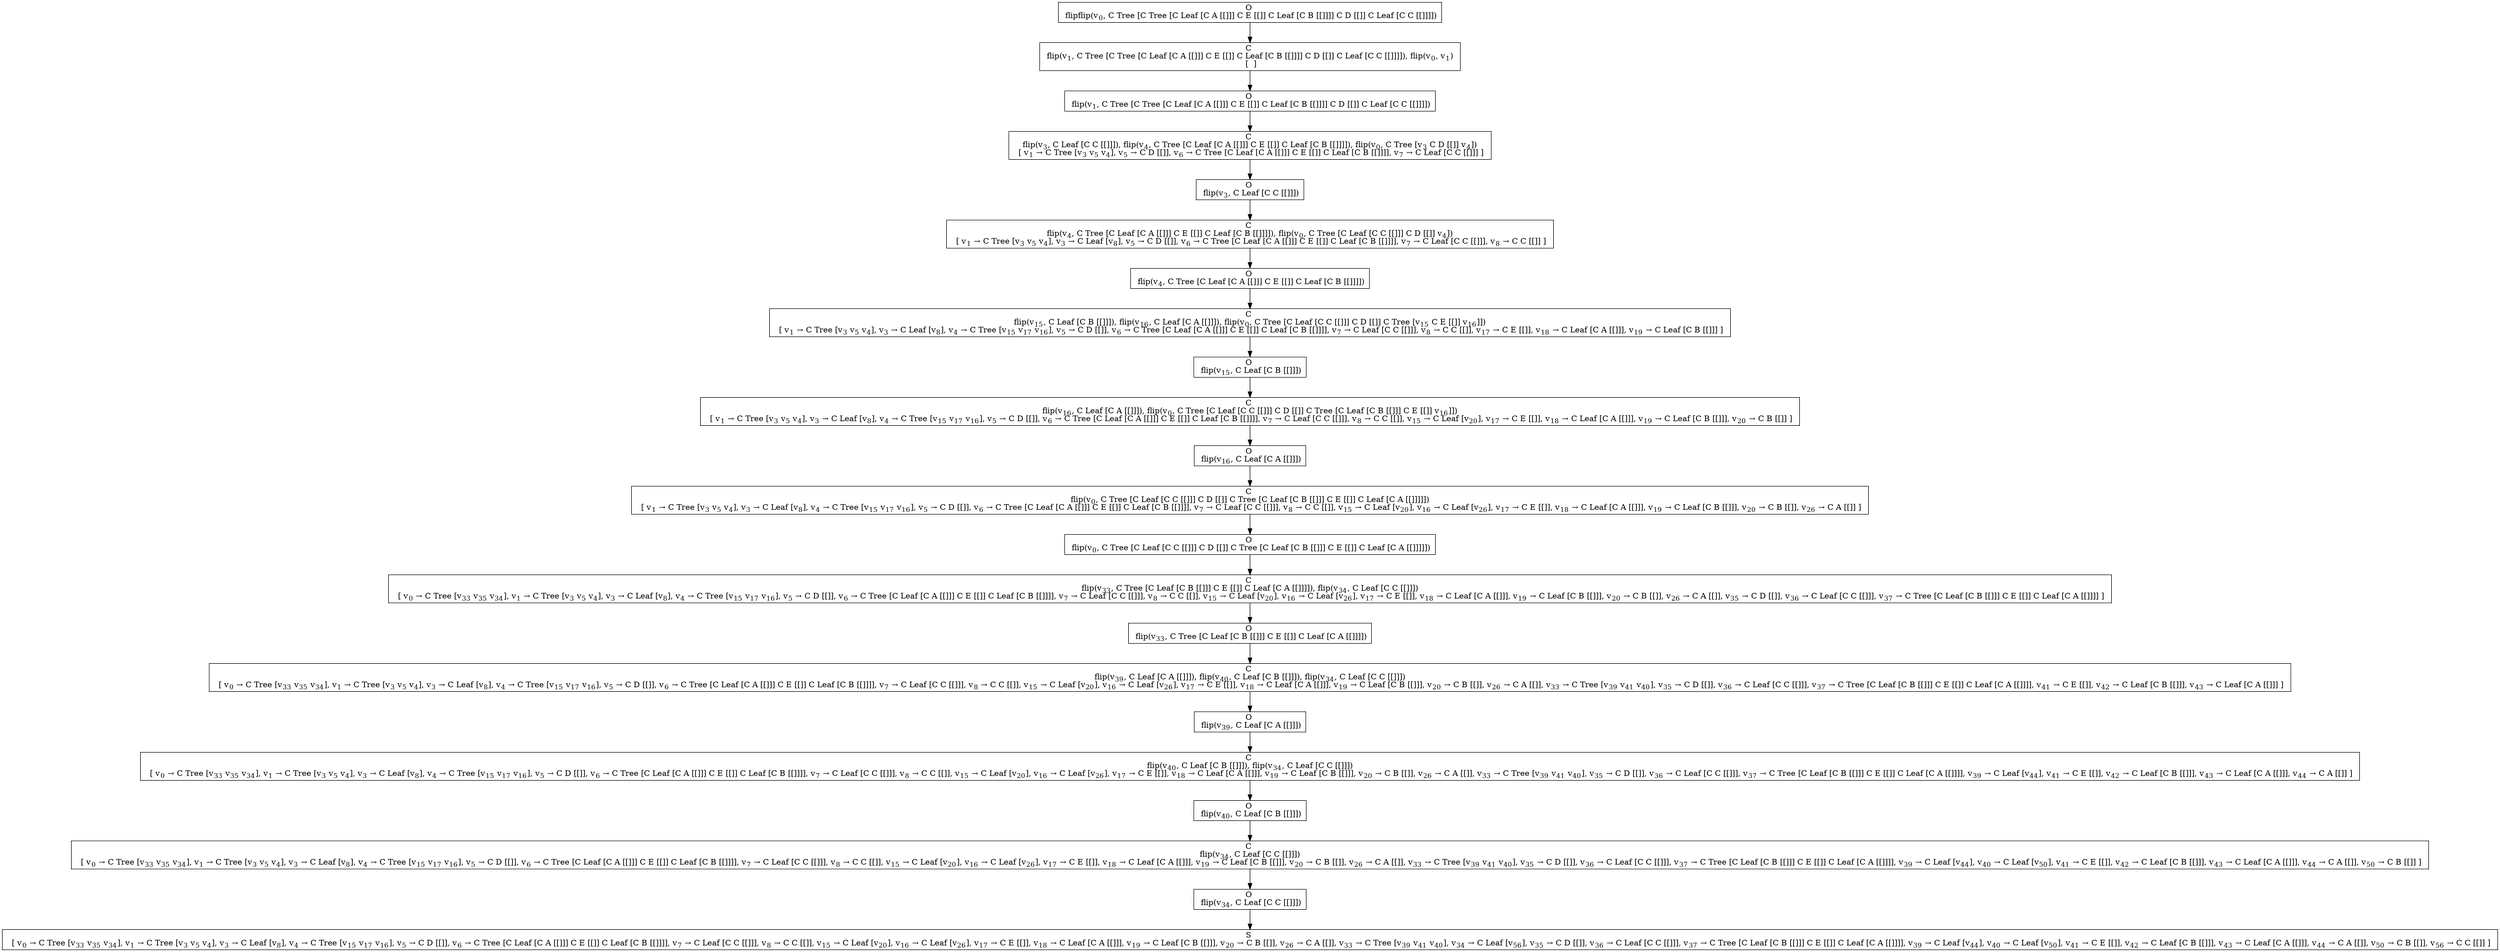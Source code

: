 digraph {
    graph [rankdir=TB
          ,bgcolor=transparent];
    node [shape=box
         ,fillcolor=white
         ,style=filled];
    0 [label=<O <BR/> flipflip(v<SUB>0</SUB>, C Tree [C Tree [C Leaf [C A [[]]] C E [[]] C Leaf [C B [[]]]] C D [[]] C Leaf [C C [[]]]])>];
    1 [label=<C <BR/> flip(v<SUB>1</SUB>, C Tree [C Tree [C Leaf [C A [[]]] C E [[]] C Leaf [C B [[]]]] C D [[]] C Leaf [C C [[]]]]), flip(v<SUB>0</SUB>, v<SUB>1</SUB>) <BR/>  [  ] >];
    2 [label=<O <BR/> flip(v<SUB>1</SUB>, C Tree [C Tree [C Leaf [C A [[]]] C E [[]] C Leaf [C B [[]]]] C D [[]] C Leaf [C C [[]]]])>];
    3 [label=<C <BR/> flip(v<SUB>3</SUB>, C Leaf [C C [[]]]), flip(v<SUB>4</SUB>, C Tree [C Leaf [C A [[]]] C E [[]] C Leaf [C B [[]]]]), flip(v<SUB>0</SUB>, C Tree [v<SUB>3</SUB> C D [[]] v<SUB>4</SUB>]) <BR/>  [ v<SUB>1</SUB> &rarr; C Tree [v<SUB>3</SUB> v<SUB>5</SUB> v<SUB>4</SUB>], v<SUB>5</SUB> &rarr; C D [[]], v<SUB>6</SUB> &rarr; C Tree [C Leaf [C A [[]]] C E [[]] C Leaf [C B [[]]]], v<SUB>7</SUB> &rarr; C Leaf [C C [[]]] ] >];
    4 [label=<O <BR/> flip(v<SUB>3</SUB>, C Leaf [C C [[]]])>];
    5 [label=<C <BR/> flip(v<SUB>4</SUB>, C Tree [C Leaf [C A [[]]] C E [[]] C Leaf [C B [[]]]]), flip(v<SUB>0</SUB>, C Tree [C Leaf [C C [[]]] C D [[]] v<SUB>4</SUB>]) <BR/>  [ v<SUB>1</SUB> &rarr; C Tree [v<SUB>3</SUB> v<SUB>5</SUB> v<SUB>4</SUB>], v<SUB>3</SUB> &rarr; C Leaf [v<SUB>8</SUB>], v<SUB>5</SUB> &rarr; C D [[]], v<SUB>6</SUB> &rarr; C Tree [C Leaf [C A [[]]] C E [[]] C Leaf [C B [[]]]], v<SUB>7</SUB> &rarr; C Leaf [C C [[]]], v<SUB>8</SUB> &rarr; C C [[]] ] >];
    6 [label=<O <BR/> flip(v<SUB>4</SUB>, C Tree [C Leaf [C A [[]]] C E [[]] C Leaf [C B [[]]]])>];
    7 [label=<C <BR/> flip(v<SUB>15</SUB>, C Leaf [C B [[]]]), flip(v<SUB>16</SUB>, C Leaf [C A [[]]]), flip(v<SUB>0</SUB>, C Tree [C Leaf [C C [[]]] C D [[]] C Tree [v<SUB>15</SUB> C E [[]] v<SUB>16</SUB>]]) <BR/>  [ v<SUB>1</SUB> &rarr; C Tree [v<SUB>3</SUB> v<SUB>5</SUB> v<SUB>4</SUB>], v<SUB>3</SUB> &rarr; C Leaf [v<SUB>8</SUB>], v<SUB>4</SUB> &rarr; C Tree [v<SUB>15</SUB> v<SUB>17</SUB> v<SUB>16</SUB>], v<SUB>5</SUB> &rarr; C D [[]], v<SUB>6</SUB> &rarr; C Tree [C Leaf [C A [[]]] C E [[]] C Leaf [C B [[]]]], v<SUB>7</SUB> &rarr; C Leaf [C C [[]]], v<SUB>8</SUB> &rarr; C C [[]], v<SUB>17</SUB> &rarr; C E [[]], v<SUB>18</SUB> &rarr; C Leaf [C A [[]]], v<SUB>19</SUB> &rarr; C Leaf [C B [[]]] ] >];
    8 [label=<O <BR/> flip(v<SUB>15</SUB>, C Leaf [C B [[]]])>];
    9 [label=<C <BR/> flip(v<SUB>16</SUB>, C Leaf [C A [[]]]), flip(v<SUB>0</SUB>, C Tree [C Leaf [C C [[]]] C D [[]] C Tree [C Leaf [C B [[]]] C E [[]] v<SUB>16</SUB>]]) <BR/>  [ v<SUB>1</SUB> &rarr; C Tree [v<SUB>3</SUB> v<SUB>5</SUB> v<SUB>4</SUB>], v<SUB>3</SUB> &rarr; C Leaf [v<SUB>8</SUB>], v<SUB>4</SUB> &rarr; C Tree [v<SUB>15</SUB> v<SUB>17</SUB> v<SUB>16</SUB>], v<SUB>5</SUB> &rarr; C D [[]], v<SUB>6</SUB> &rarr; C Tree [C Leaf [C A [[]]] C E [[]] C Leaf [C B [[]]]], v<SUB>7</SUB> &rarr; C Leaf [C C [[]]], v<SUB>8</SUB> &rarr; C C [[]], v<SUB>15</SUB> &rarr; C Leaf [v<SUB>20</SUB>], v<SUB>17</SUB> &rarr; C E [[]], v<SUB>18</SUB> &rarr; C Leaf [C A [[]]], v<SUB>19</SUB> &rarr; C Leaf [C B [[]]], v<SUB>20</SUB> &rarr; C B [[]] ] >];
    10 [label=<O <BR/> flip(v<SUB>16</SUB>, C Leaf [C A [[]]])>];
    11 [label=<C <BR/> flip(v<SUB>0</SUB>, C Tree [C Leaf [C C [[]]] C D [[]] C Tree [C Leaf [C B [[]]] C E [[]] C Leaf [C A [[]]]]]) <BR/>  [ v<SUB>1</SUB> &rarr; C Tree [v<SUB>3</SUB> v<SUB>5</SUB> v<SUB>4</SUB>], v<SUB>3</SUB> &rarr; C Leaf [v<SUB>8</SUB>], v<SUB>4</SUB> &rarr; C Tree [v<SUB>15</SUB> v<SUB>17</SUB> v<SUB>16</SUB>], v<SUB>5</SUB> &rarr; C D [[]], v<SUB>6</SUB> &rarr; C Tree [C Leaf [C A [[]]] C E [[]] C Leaf [C B [[]]]], v<SUB>7</SUB> &rarr; C Leaf [C C [[]]], v<SUB>8</SUB> &rarr; C C [[]], v<SUB>15</SUB> &rarr; C Leaf [v<SUB>20</SUB>], v<SUB>16</SUB> &rarr; C Leaf [v<SUB>26</SUB>], v<SUB>17</SUB> &rarr; C E [[]], v<SUB>18</SUB> &rarr; C Leaf [C A [[]]], v<SUB>19</SUB> &rarr; C Leaf [C B [[]]], v<SUB>20</SUB> &rarr; C B [[]], v<SUB>26</SUB> &rarr; C A [[]] ] >];
    12 [label=<O <BR/> flip(v<SUB>0</SUB>, C Tree [C Leaf [C C [[]]] C D [[]] C Tree [C Leaf [C B [[]]] C E [[]] C Leaf [C A [[]]]]])>];
    13 [label=<C <BR/> flip(v<SUB>33</SUB>, C Tree [C Leaf [C B [[]]] C E [[]] C Leaf [C A [[]]]]), flip(v<SUB>34</SUB>, C Leaf [C C [[]]]) <BR/>  [ v<SUB>0</SUB> &rarr; C Tree [v<SUB>33</SUB> v<SUB>35</SUB> v<SUB>34</SUB>], v<SUB>1</SUB> &rarr; C Tree [v<SUB>3</SUB> v<SUB>5</SUB> v<SUB>4</SUB>], v<SUB>3</SUB> &rarr; C Leaf [v<SUB>8</SUB>], v<SUB>4</SUB> &rarr; C Tree [v<SUB>15</SUB> v<SUB>17</SUB> v<SUB>16</SUB>], v<SUB>5</SUB> &rarr; C D [[]], v<SUB>6</SUB> &rarr; C Tree [C Leaf [C A [[]]] C E [[]] C Leaf [C B [[]]]], v<SUB>7</SUB> &rarr; C Leaf [C C [[]]], v<SUB>8</SUB> &rarr; C C [[]], v<SUB>15</SUB> &rarr; C Leaf [v<SUB>20</SUB>], v<SUB>16</SUB> &rarr; C Leaf [v<SUB>26</SUB>], v<SUB>17</SUB> &rarr; C E [[]], v<SUB>18</SUB> &rarr; C Leaf [C A [[]]], v<SUB>19</SUB> &rarr; C Leaf [C B [[]]], v<SUB>20</SUB> &rarr; C B [[]], v<SUB>26</SUB> &rarr; C A [[]], v<SUB>35</SUB> &rarr; C D [[]], v<SUB>36</SUB> &rarr; C Leaf [C C [[]]], v<SUB>37</SUB> &rarr; C Tree [C Leaf [C B [[]]] C E [[]] C Leaf [C A [[]]]] ] >];
    14 [label=<O <BR/> flip(v<SUB>33</SUB>, C Tree [C Leaf [C B [[]]] C E [[]] C Leaf [C A [[]]]])>];
    15 [label=<C <BR/> flip(v<SUB>39</SUB>, C Leaf [C A [[]]]), flip(v<SUB>40</SUB>, C Leaf [C B [[]]]), flip(v<SUB>34</SUB>, C Leaf [C C [[]]]) <BR/>  [ v<SUB>0</SUB> &rarr; C Tree [v<SUB>33</SUB> v<SUB>35</SUB> v<SUB>34</SUB>], v<SUB>1</SUB> &rarr; C Tree [v<SUB>3</SUB> v<SUB>5</SUB> v<SUB>4</SUB>], v<SUB>3</SUB> &rarr; C Leaf [v<SUB>8</SUB>], v<SUB>4</SUB> &rarr; C Tree [v<SUB>15</SUB> v<SUB>17</SUB> v<SUB>16</SUB>], v<SUB>5</SUB> &rarr; C D [[]], v<SUB>6</SUB> &rarr; C Tree [C Leaf [C A [[]]] C E [[]] C Leaf [C B [[]]]], v<SUB>7</SUB> &rarr; C Leaf [C C [[]]], v<SUB>8</SUB> &rarr; C C [[]], v<SUB>15</SUB> &rarr; C Leaf [v<SUB>20</SUB>], v<SUB>16</SUB> &rarr; C Leaf [v<SUB>26</SUB>], v<SUB>17</SUB> &rarr; C E [[]], v<SUB>18</SUB> &rarr; C Leaf [C A [[]]], v<SUB>19</SUB> &rarr; C Leaf [C B [[]]], v<SUB>20</SUB> &rarr; C B [[]], v<SUB>26</SUB> &rarr; C A [[]], v<SUB>33</SUB> &rarr; C Tree [v<SUB>39</SUB> v<SUB>41</SUB> v<SUB>40</SUB>], v<SUB>35</SUB> &rarr; C D [[]], v<SUB>36</SUB> &rarr; C Leaf [C C [[]]], v<SUB>37</SUB> &rarr; C Tree [C Leaf [C B [[]]] C E [[]] C Leaf [C A [[]]]], v<SUB>41</SUB> &rarr; C E [[]], v<SUB>42</SUB> &rarr; C Leaf [C B [[]]], v<SUB>43</SUB> &rarr; C Leaf [C A [[]]] ] >];
    16 [label=<O <BR/> flip(v<SUB>39</SUB>, C Leaf [C A [[]]])>];
    17 [label=<C <BR/> flip(v<SUB>40</SUB>, C Leaf [C B [[]]]), flip(v<SUB>34</SUB>, C Leaf [C C [[]]]) <BR/>  [ v<SUB>0</SUB> &rarr; C Tree [v<SUB>33</SUB> v<SUB>35</SUB> v<SUB>34</SUB>], v<SUB>1</SUB> &rarr; C Tree [v<SUB>3</SUB> v<SUB>5</SUB> v<SUB>4</SUB>], v<SUB>3</SUB> &rarr; C Leaf [v<SUB>8</SUB>], v<SUB>4</SUB> &rarr; C Tree [v<SUB>15</SUB> v<SUB>17</SUB> v<SUB>16</SUB>], v<SUB>5</SUB> &rarr; C D [[]], v<SUB>6</SUB> &rarr; C Tree [C Leaf [C A [[]]] C E [[]] C Leaf [C B [[]]]], v<SUB>7</SUB> &rarr; C Leaf [C C [[]]], v<SUB>8</SUB> &rarr; C C [[]], v<SUB>15</SUB> &rarr; C Leaf [v<SUB>20</SUB>], v<SUB>16</SUB> &rarr; C Leaf [v<SUB>26</SUB>], v<SUB>17</SUB> &rarr; C E [[]], v<SUB>18</SUB> &rarr; C Leaf [C A [[]]], v<SUB>19</SUB> &rarr; C Leaf [C B [[]]], v<SUB>20</SUB> &rarr; C B [[]], v<SUB>26</SUB> &rarr; C A [[]], v<SUB>33</SUB> &rarr; C Tree [v<SUB>39</SUB> v<SUB>41</SUB> v<SUB>40</SUB>], v<SUB>35</SUB> &rarr; C D [[]], v<SUB>36</SUB> &rarr; C Leaf [C C [[]]], v<SUB>37</SUB> &rarr; C Tree [C Leaf [C B [[]]] C E [[]] C Leaf [C A [[]]]], v<SUB>39</SUB> &rarr; C Leaf [v<SUB>44</SUB>], v<SUB>41</SUB> &rarr; C E [[]], v<SUB>42</SUB> &rarr; C Leaf [C B [[]]], v<SUB>43</SUB> &rarr; C Leaf [C A [[]]], v<SUB>44</SUB> &rarr; C A [[]] ] >];
    18 [label=<O <BR/> flip(v<SUB>40</SUB>, C Leaf [C B [[]]])>];
    19 [label=<C <BR/> flip(v<SUB>34</SUB>, C Leaf [C C [[]]]) <BR/>  [ v<SUB>0</SUB> &rarr; C Tree [v<SUB>33</SUB> v<SUB>35</SUB> v<SUB>34</SUB>], v<SUB>1</SUB> &rarr; C Tree [v<SUB>3</SUB> v<SUB>5</SUB> v<SUB>4</SUB>], v<SUB>3</SUB> &rarr; C Leaf [v<SUB>8</SUB>], v<SUB>4</SUB> &rarr; C Tree [v<SUB>15</SUB> v<SUB>17</SUB> v<SUB>16</SUB>], v<SUB>5</SUB> &rarr; C D [[]], v<SUB>6</SUB> &rarr; C Tree [C Leaf [C A [[]]] C E [[]] C Leaf [C B [[]]]], v<SUB>7</SUB> &rarr; C Leaf [C C [[]]], v<SUB>8</SUB> &rarr; C C [[]], v<SUB>15</SUB> &rarr; C Leaf [v<SUB>20</SUB>], v<SUB>16</SUB> &rarr; C Leaf [v<SUB>26</SUB>], v<SUB>17</SUB> &rarr; C E [[]], v<SUB>18</SUB> &rarr; C Leaf [C A [[]]], v<SUB>19</SUB> &rarr; C Leaf [C B [[]]], v<SUB>20</SUB> &rarr; C B [[]], v<SUB>26</SUB> &rarr; C A [[]], v<SUB>33</SUB> &rarr; C Tree [v<SUB>39</SUB> v<SUB>41</SUB> v<SUB>40</SUB>], v<SUB>35</SUB> &rarr; C D [[]], v<SUB>36</SUB> &rarr; C Leaf [C C [[]]], v<SUB>37</SUB> &rarr; C Tree [C Leaf [C B [[]]] C E [[]] C Leaf [C A [[]]]], v<SUB>39</SUB> &rarr; C Leaf [v<SUB>44</SUB>], v<SUB>40</SUB> &rarr; C Leaf [v<SUB>50</SUB>], v<SUB>41</SUB> &rarr; C E [[]], v<SUB>42</SUB> &rarr; C Leaf [C B [[]]], v<SUB>43</SUB> &rarr; C Leaf [C A [[]]], v<SUB>44</SUB> &rarr; C A [[]], v<SUB>50</SUB> &rarr; C B [[]] ] >];
    20 [label=<O <BR/> flip(v<SUB>34</SUB>, C Leaf [C C [[]]])>];
    21 [label=<S <BR/>  [ v<SUB>0</SUB> &rarr; C Tree [v<SUB>33</SUB> v<SUB>35</SUB> v<SUB>34</SUB>], v<SUB>1</SUB> &rarr; C Tree [v<SUB>3</SUB> v<SUB>5</SUB> v<SUB>4</SUB>], v<SUB>3</SUB> &rarr; C Leaf [v<SUB>8</SUB>], v<SUB>4</SUB> &rarr; C Tree [v<SUB>15</SUB> v<SUB>17</SUB> v<SUB>16</SUB>], v<SUB>5</SUB> &rarr; C D [[]], v<SUB>6</SUB> &rarr; C Tree [C Leaf [C A [[]]] C E [[]] C Leaf [C B [[]]]], v<SUB>7</SUB> &rarr; C Leaf [C C [[]]], v<SUB>8</SUB> &rarr; C C [[]], v<SUB>15</SUB> &rarr; C Leaf [v<SUB>20</SUB>], v<SUB>16</SUB> &rarr; C Leaf [v<SUB>26</SUB>], v<SUB>17</SUB> &rarr; C E [[]], v<SUB>18</SUB> &rarr; C Leaf [C A [[]]], v<SUB>19</SUB> &rarr; C Leaf [C B [[]]], v<SUB>20</SUB> &rarr; C B [[]], v<SUB>26</SUB> &rarr; C A [[]], v<SUB>33</SUB> &rarr; C Tree [v<SUB>39</SUB> v<SUB>41</SUB> v<SUB>40</SUB>], v<SUB>34</SUB> &rarr; C Leaf [v<SUB>56</SUB>], v<SUB>35</SUB> &rarr; C D [[]], v<SUB>36</SUB> &rarr; C Leaf [C C [[]]], v<SUB>37</SUB> &rarr; C Tree [C Leaf [C B [[]]] C E [[]] C Leaf [C A [[]]]], v<SUB>39</SUB> &rarr; C Leaf [v<SUB>44</SUB>], v<SUB>40</SUB> &rarr; C Leaf [v<SUB>50</SUB>], v<SUB>41</SUB> &rarr; C E [[]], v<SUB>42</SUB> &rarr; C Leaf [C B [[]]], v<SUB>43</SUB> &rarr; C Leaf [C A [[]]], v<SUB>44</SUB> &rarr; C A [[]], v<SUB>50</SUB> &rarr; C B [[]], v<SUB>56</SUB> &rarr; C C [[]] ] >];
    0 -> 1 [label=""];
    1 -> 2 [label=""];
    2 -> 3 [label=""];
    3 -> 4 [label=""];
    4 -> 5 [label=""];
    5 -> 6 [label=""];
    6 -> 7 [label=""];
    7 -> 8 [label=""];
    8 -> 9 [label=""];
    9 -> 10 [label=""];
    10 -> 11 [label=""];
    11 -> 12 [label=""];
    12 -> 13 [label=""];
    13 -> 14 [label=""];
    14 -> 15 [label=""];
    15 -> 16 [label=""];
    16 -> 17 [label=""];
    17 -> 18 [label=""];
    18 -> 19 [label=""];
    19 -> 20 [label=""];
    20 -> 21 [label=""];
}